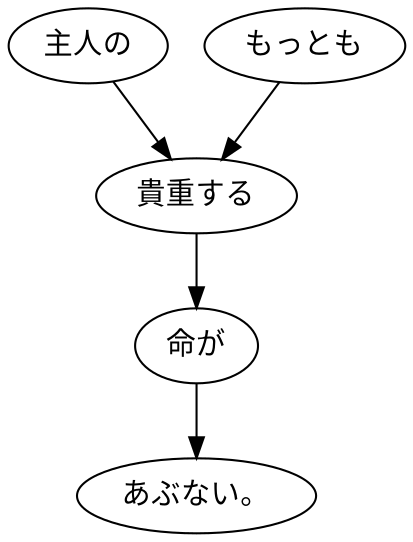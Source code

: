 digraph graph5285 {
	node0 [label="主人の"];
	node1 [label="もっとも"];
	node2 [label="貴重する"];
	node3 [label="命が"];
	node4 [label="あぶない。"];
	node0 -> node2;
	node1 -> node2;
	node2 -> node3;
	node3 -> node4;
}
